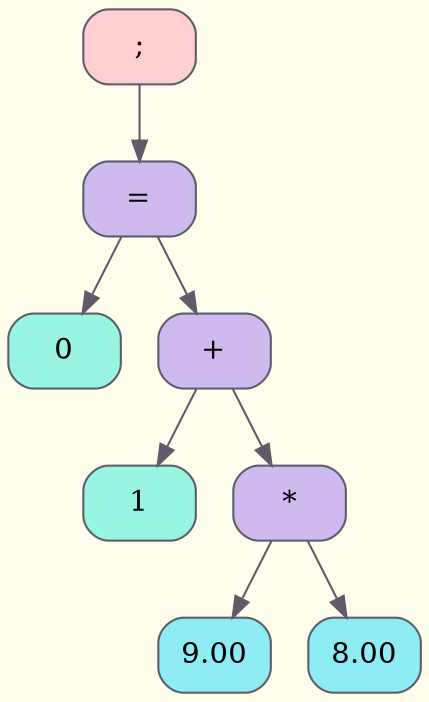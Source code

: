 digraph Tree {
	rankdir = TB;
	node [shape = record];
	edge [color = "#5F5B6A"];
	bgcolor = "#FFFEEC";
	node0x5e495266f750 [color = "#5F5B6A", shape = Mrecord, style = filled, fillcolor = "#FFCFD2", label = "{;}"];
		node0x5e495266f750 -> node0x5e495266f780
	node0x5e495266f780 [color = "#5F5B6A", shape = Mrecord, style = filled, fillcolor = "#CFBAF0", label = "{=}"];
		node0x5e495266f780 -> node0x5e495266f7b0
	node0x5e495266f7b0 [color = "#5F5B6A", shape = Mrecord, style = filled, fillcolor = "#98F5E1", label = "{0}"];
		node0x5e495266f780 -> node0x5e495266f7e0
	node0x5e495266f7e0 [color = "#5F5B6A", shape = Mrecord, style = filled, fillcolor = "#CFBAF0", label = "{+}"];
		node0x5e495266f7e0 -> node0x5e495266f810
	node0x5e495266f810 [color = "#5F5B6A", shape = Mrecord, style = filled, fillcolor = "#98F5E1", label = "{1}"];
		node0x5e495266f7e0 -> node0x5e495266f840
	node0x5e495266f840 [color = "#5F5B6A", shape = Mrecord, style = filled, fillcolor = "#CFBAF0", label = "{*}"];
		node0x5e495266f840 -> node0x5e495266f870
	node0x5e495266f870 [color = "#5F5B6A", shape = Mrecord, style = filled, fillcolor = "#8EECF5", label = "{9.00}"];
		node0x5e495266f840 -> node0x5e495266f8a0
	node0x5e495266f8a0 [color = "#5F5B6A", shape = Mrecord, style = filled, fillcolor = "#8EECF5", label = "{8.00}"];
}

